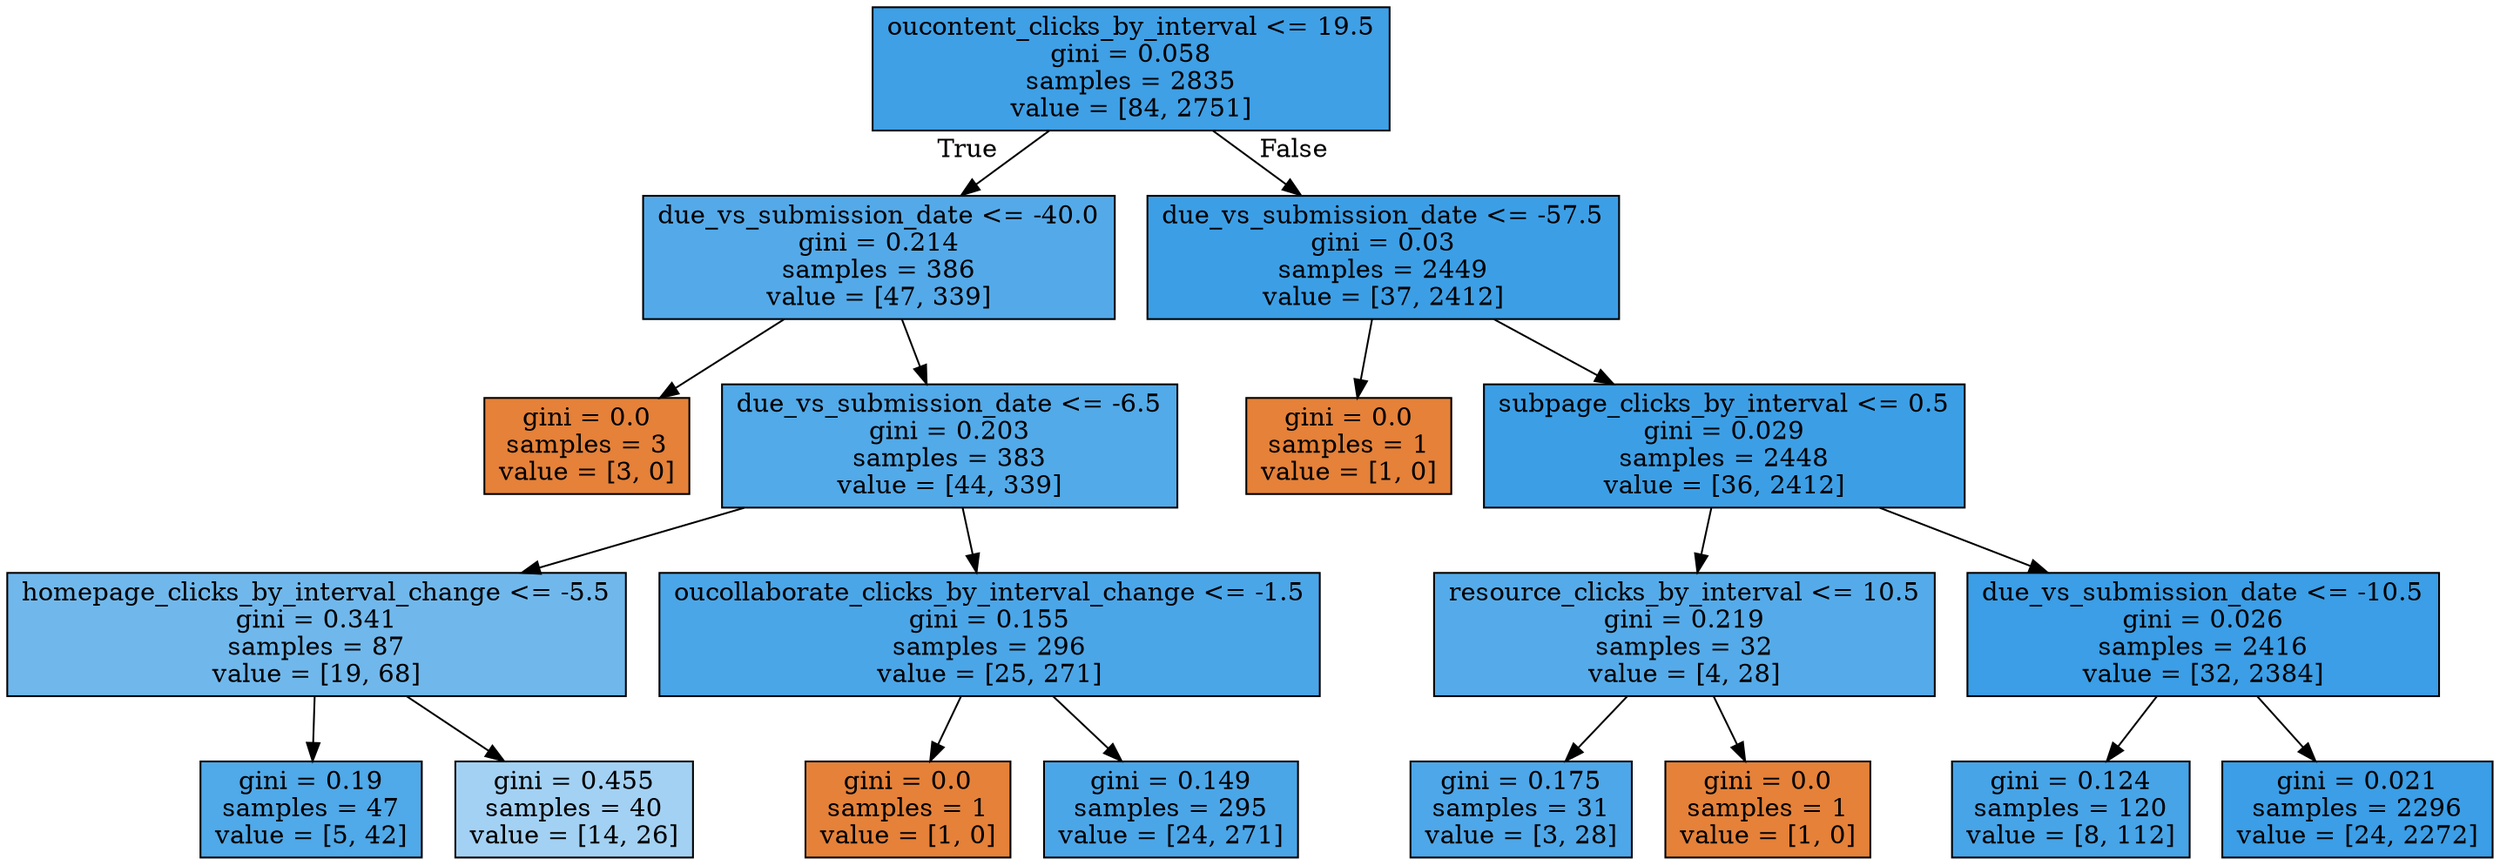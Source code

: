 digraph Tree {
node [shape=box, style="filled", color="black"] ;
0 [label="oucontent_clicks_by_interval <= 19.5\ngini = 0.058\nsamples = 2835\nvalue = [84, 2751]", fillcolor="#399de5f7"] ;
1 [label="due_vs_submission_date <= -40.0\ngini = 0.214\nsamples = 386\nvalue = [47, 339]", fillcolor="#399de5dc"] ;
0 -> 1 [labeldistance=2.5, labelangle=45, headlabel="True"] ;
2 [label="gini = 0.0\nsamples = 3\nvalue = [3, 0]", fillcolor="#e58139ff"] ;
1 -> 2 ;
3 [label="due_vs_submission_date <= -6.5\ngini = 0.203\nsamples = 383\nvalue = [44, 339]", fillcolor="#399de5de"] ;
1 -> 3 ;
4 [label="homepage_clicks_by_interval_change <= -5.5\ngini = 0.341\nsamples = 87\nvalue = [19, 68]", fillcolor="#399de5b8"] ;
3 -> 4 ;
5 [label="gini = 0.19\nsamples = 47\nvalue = [5, 42]", fillcolor="#399de5e1"] ;
4 -> 5 ;
6 [label="gini = 0.455\nsamples = 40\nvalue = [14, 26]", fillcolor="#399de576"] ;
4 -> 6 ;
7 [label="oucollaborate_clicks_by_interval_change <= -1.5\ngini = 0.155\nsamples = 296\nvalue = [25, 271]", fillcolor="#399de5e7"] ;
3 -> 7 ;
8 [label="gini = 0.0\nsamples = 1\nvalue = [1, 0]", fillcolor="#e58139ff"] ;
7 -> 8 ;
9 [label="gini = 0.149\nsamples = 295\nvalue = [24, 271]", fillcolor="#399de5e8"] ;
7 -> 9 ;
10 [label="due_vs_submission_date <= -57.5\ngini = 0.03\nsamples = 2449\nvalue = [37, 2412]", fillcolor="#399de5fb"] ;
0 -> 10 [labeldistance=2.5, labelangle=-45, headlabel="False"] ;
11 [label="gini = 0.0\nsamples = 1\nvalue = [1, 0]", fillcolor="#e58139ff"] ;
10 -> 11 ;
12 [label="subpage_clicks_by_interval <= 0.5\ngini = 0.029\nsamples = 2448\nvalue = [36, 2412]", fillcolor="#399de5fb"] ;
10 -> 12 ;
13 [label="resource_clicks_by_interval <= 10.5\ngini = 0.219\nsamples = 32\nvalue = [4, 28]", fillcolor="#399de5db"] ;
12 -> 13 ;
14 [label="gini = 0.175\nsamples = 31\nvalue = [3, 28]", fillcolor="#399de5e4"] ;
13 -> 14 ;
15 [label="gini = 0.0\nsamples = 1\nvalue = [1, 0]", fillcolor="#e58139ff"] ;
13 -> 15 ;
16 [label="due_vs_submission_date <= -10.5\ngini = 0.026\nsamples = 2416\nvalue = [32, 2384]", fillcolor="#399de5fc"] ;
12 -> 16 ;
17 [label="gini = 0.124\nsamples = 120\nvalue = [8, 112]", fillcolor="#399de5ed"] ;
16 -> 17 ;
18 [label="gini = 0.021\nsamples = 2296\nvalue = [24, 2272]", fillcolor="#399de5fc"] ;
16 -> 18 ;
}